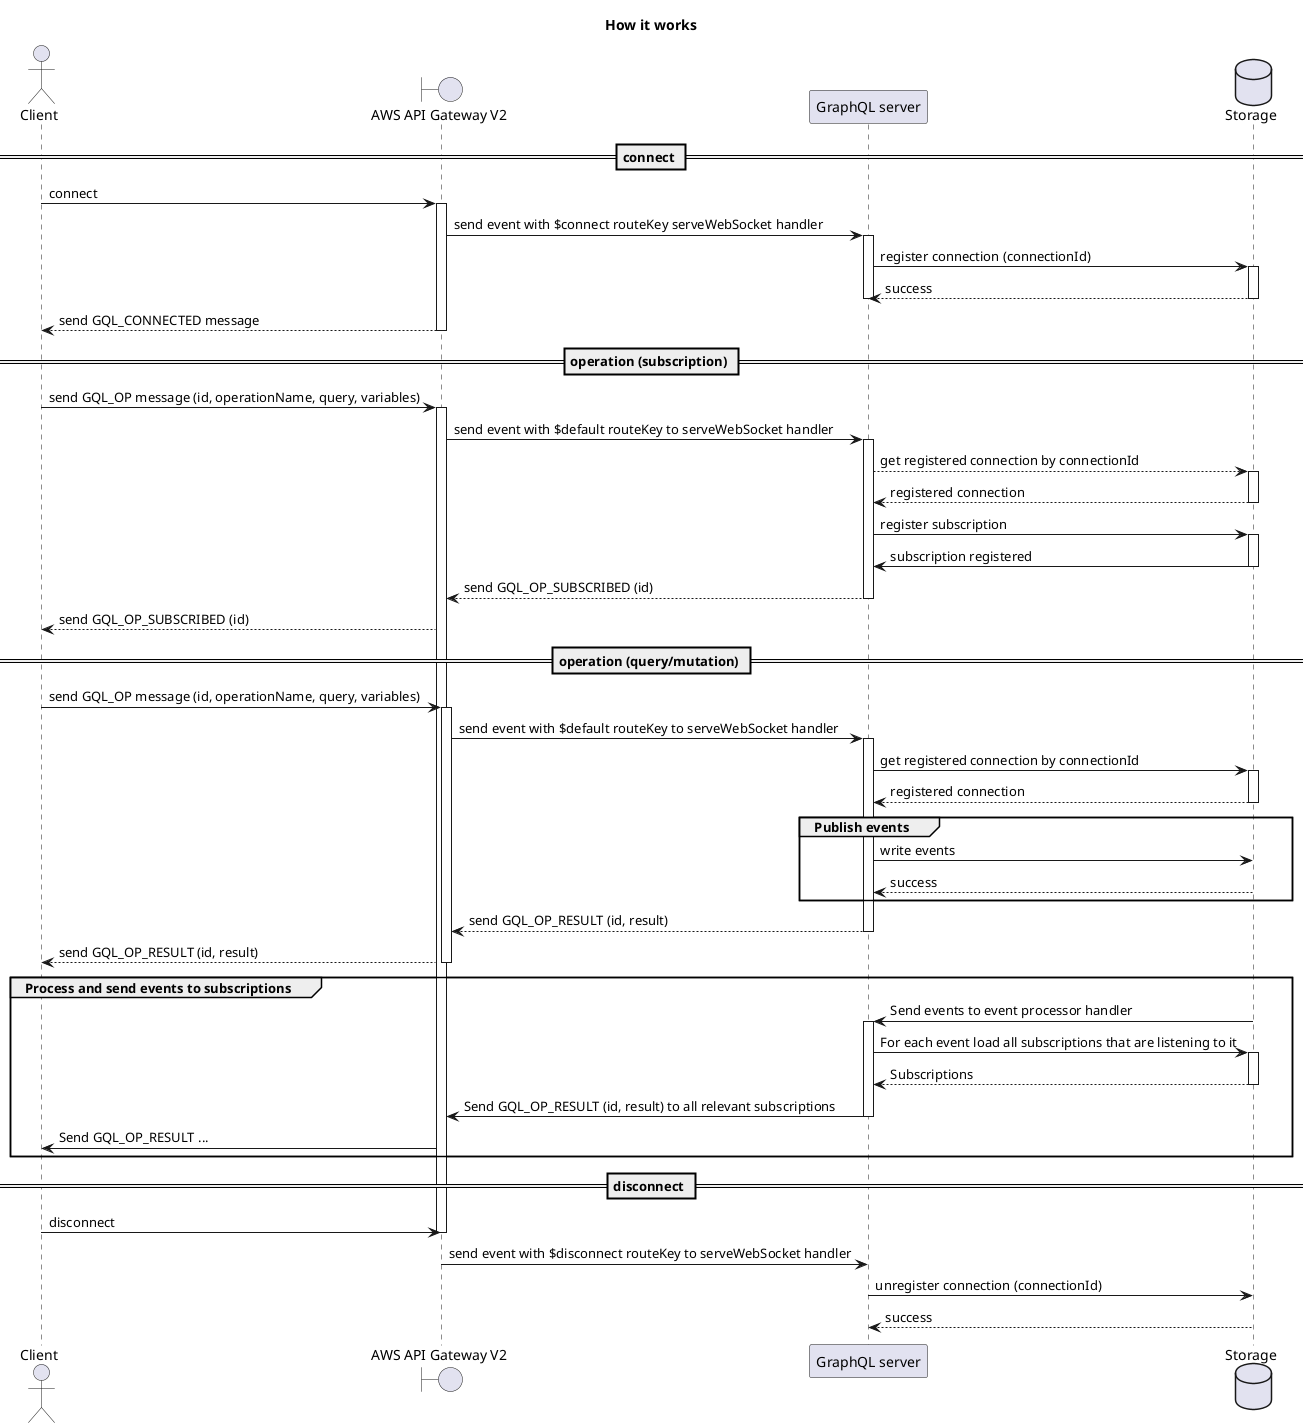 @startuml

title How it works

actor Client
boundary "AWS API Gateway V2" as AWSAGWS
participant "GraphQL server" as GQL
database Storage

== connect ==
Client -> AWSAGWS: connect
activate AWSAGWS

AWSAGWS -> GQL: send event with $connect routeKey serveWebSocket handler
activate GQL
GQL -> Storage: register connection (connectionId)
activate Storage
Storage --> GQL: success
deactivate Storage
' GQL --> AWSAGWS: send GQL_CONNECTED message
deactivate GQL

AWSAGWS --> Client: send GQL_CONNECTED message
deactivate AWSAGWS

== operation (subscription) ==
Client -> AWSAGWS: send GQL_OP message (id, operationName, query, variables)
activate AWSAGWS

AWSAGWS -> GQL: send event with $default routeKey to serveWebSocket handler
activate GQL

' hydrate connection
GQL --> Storage: get registered connection by connectionId
activate Storage
Storage --> GQL: registered connection
deactivate Storage

' register subscriptions
GQL -> Storage: register subscription
activate Storage
Storage -> GQL: subscription registered
deactivate Storage

GQL --> AWSAGWS: send GQL_OP_SUBSCRIBED (id)
deactivate GQL

AWSAGWS --> Client: send GQL_OP_SUBSCRIBED (id)

== operation (query/mutation) ==
Client -> AWSAGWS: send GQL_OP message (id, operationName, query, variables)
activate AWSAGWS

AWSAGWS -> GQL: send event with $default routeKey to serveWebSocket handler
activate GQL

' hydrate connection
GQL -> Storage: get registered connection by connectionId
activate Storage

Storage --> GQL: registered connection
deactivate Storage

group Publish events 
GQL -> Storage: write events
Storage --> GQL: success
end

GQL --> AWSAGWS: send GQL_OP_RESULT (id, result)
deactivate GQL
AWSAGWS --> Client: send GQL_OP_RESULT (id, result)
deactivate AWSAGWS

group Process and send events to subscriptions
Storage -> GQL: Send events to event processor handler
activate GQL
GQL -> Storage: For each event load all subscriptions that are listening to it
activate Storage
Storage --> GQL: Subscriptions
deactivate Storage
GQL -> AWSAGWS: Send GQL_OP_RESULT (id, result) to all relevant subscriptions
deactivate GQL
AWSAGWS -> Client: Send GQL_OP_RESULT ...
end

== disconnect ==
Client -> AWSAGWS: disconnect
deactivate AWSAGWS
AWSAGWS -> GQL: send event with $disconnect routeKey to serveWebSocket handler
GQL -> Storage: unregister connection (connectionId)
Storage --> GQL: success

@enduml

